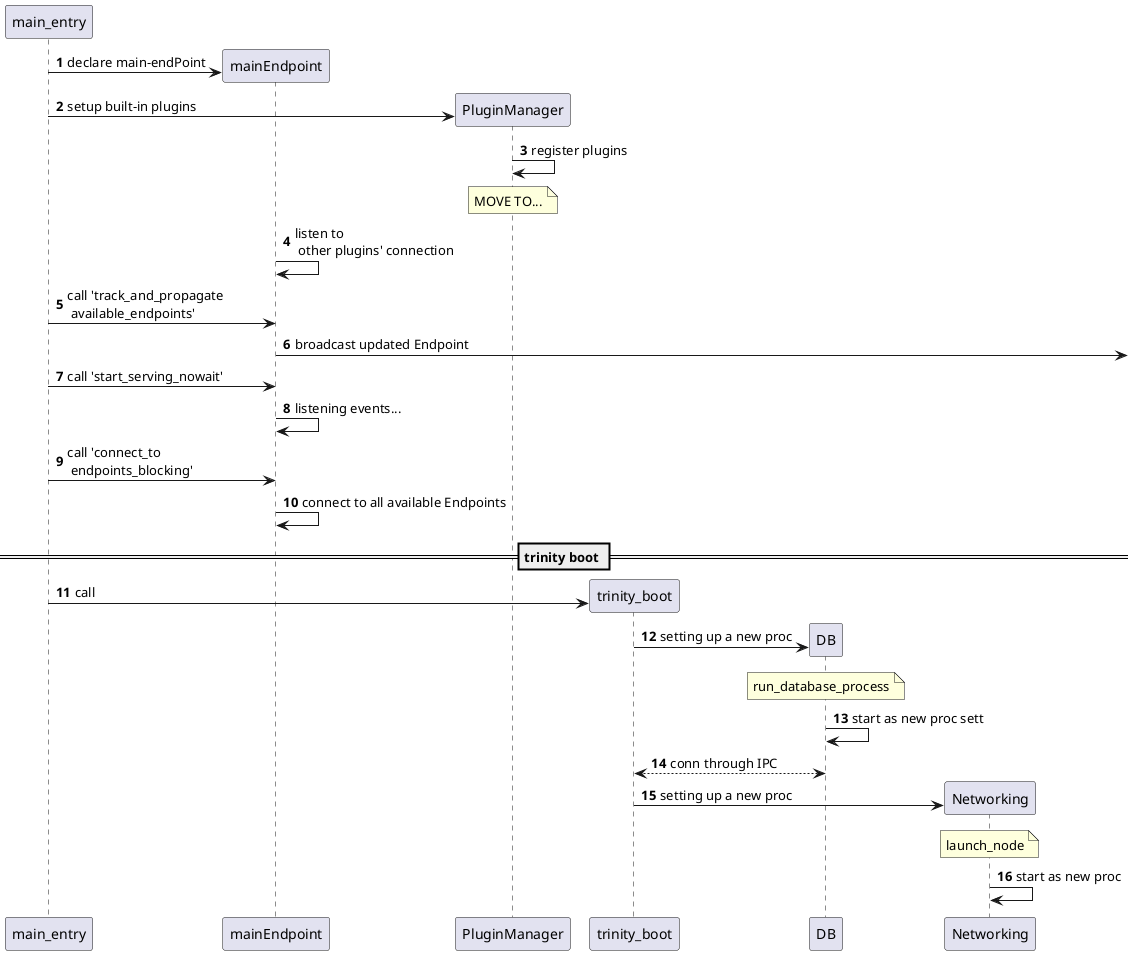 @startuml
autonumber

participant main_entry as main

create mainEndpoint as ep_main
main -> ep_main: declare main-endPoint

create PluginManager as plugin
main -> plugin: setup built-in plugins
plugin -> plugin: register plugins
note over plugin: MOVE TO...

'main -> main: configure
ep_main -> ep_main: listen to\n other plugins' connection
main -> ep_main: call 'track_and_propagate\n available_endpoints'
ep_main -> : broadcast updated Endpoint

main -> ep_main: call 'start_serving_nowait'
ep_main -> ep_main: listening events...
main -> ep_main: call 'connect_to\n endpoints_blocking'
ep_main -> ep_main: connect to all available Endpoints

== trinity boot ==
create trinity_boot as boot
main -> boot: call

create DB as db
boot -> db: setting up a new proc
note over db: run_database_process
db -> db: start as new proc sett

db <--> boot: conn through IPC
create  Networking as network
boot -> network: setting up a new proc
note over network: launch_node
network -> network: start as new proc

@enduml